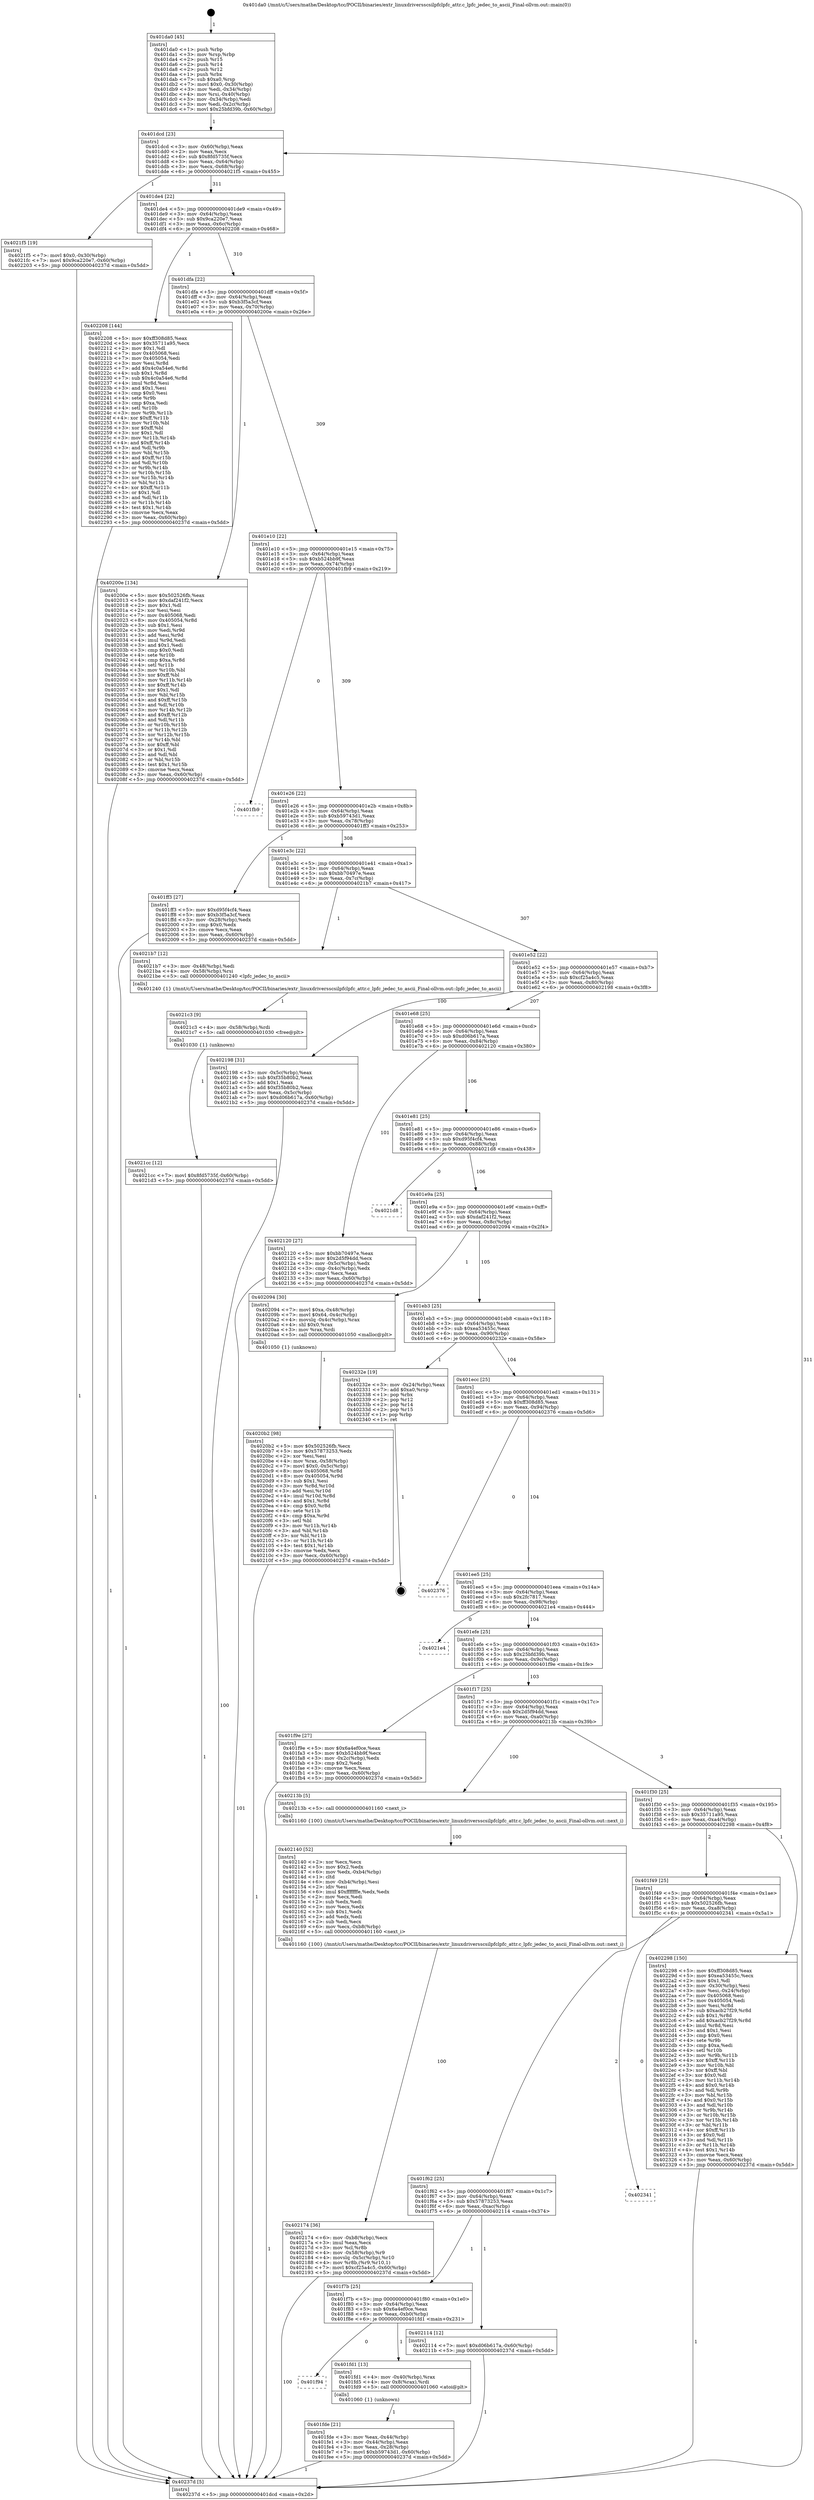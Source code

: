 digraph "0x401da0" {
  label = "0x401da0 (/mnt/c/Users/mathe/Desktop/tcc/POCII/binaries/extr_linuxdriversscsilpfclpfc_attr.c_lpfc_jedec_to_ascii_Final-ollvm.out::main(0))"
  labelloc = "t"
  node[shape=record]

  Entry [label="",width=0.3,height=0.3,shape=circle,fillcolor=black,style=filled]
  "0x401dcd" [label="{
     0x401dcd [23]\l
     | [instrs]\l
     &nbsp;&nbsp;0x401dcd \<+3\>: mov -0x60(%rbp),%eax\l
     &nbsp;&nbsp;0x401dd0 \<+2\>: mov %eax,%ecx\l
     &nbsp;&nbsp;0x401dd2 \<+6\>: sub $0x8fd5735f,%ecx\l
     &nbsp;&nbsp;0x401dd8 \<+3\>: mov %eax,-0x64(%rbp)\l
     &nbsp;&nbsp;0x401ddb \<+3\>: mov %ecx,-0x68(%rbp)\l
     &nbsp;&nbsp;0x401dde \<+6\>: je 00000000004021f5 \<main+0x455\>\l
  }"]
  "0x4021f5" [label="{
     0x4021f5 [19]\l
     | [instrs]\l
     &nbsp;&nbsp;0x4021f5 \<+7\>: movl $0x0,-0x30(%rbp)\l
     &nbsp;&nbsp;0x4021fc \<+7\>: movl $0x9ca220e7,-0x60(%rbp)\l
     &nbsp;&nbsp;0x402203 \<+5\>: jmp 000000000040237d \<main+0x5dd\>\l
  }"]
  "0x401de4" [label="{
     0x401de4 [22]\l
     | [instrs]\l
     &nbsp;&nbsp;0x401de4 \<+5\>: jmp 0000000000401de9 \<main+0x49\>\l
     &nbsp;&nbsp;0x401de9 \<+3\>: mov -0x64(%rbp),%eax\l
     &nbsp;&nbsp;0x401dec \<+5\>: sub $0x9ca220e7,%eax\l
     &nbsp;&nbsp;0x401df1 \<+3\>: mov %eax,-0x6c(%rbp)\l
     &nbsp;&nbsp;0x401df4 \<+6\>: je 0000000000402208 \<main+0x468\>\l
  }"]
  Exit [label="",width=0.3,height=0.3,shape=circle,fillcolor=black,style=filled,peripheries=2]
  "0x402208" [label="{
     0x402208 [144]\l
     | [instrs]\l
     &nbsp;&nbsp;0x402208 \<+5\>: mov $0xff308d85,%eax\l
     &nbsp;&nbsp;0x40220d \<+5\>: mov $0x35711a95,%ecx\l
     &nbsp;&nbsp;0x402212 \<+2\>: mov $0x1,%dl\l
     &nbsp;&nbsp;0x402214 \<+7\>: mov 0x405068,%esi\l
     &nbsp;&nbsp;0x40221b \<+7\>: mov 0x405054,%edi\l
     &nbsp;&nbsp;0x402222 \<+3\>: mov %esi,%r8d\l
     &nbsp;&nbsp;0x402225 \<+7\>: add $0x4c0a54e6,%r8d\l
     &nbsp;&nbsp;0x40222c \<+4\>: sub $0x1,%r8d\l
     &nbsp;&nbsp;0x402230 \<+7\>: sub $0x4c0a54e6,%r8d\l
     &nbsp;&nbsp;0x402237 \<+4\>: imul %r8d,%esi\l
     &nbsp;&nbsp;0x40223b \<+3\>: and $0x1,%esi\l
     &nbsp;&nbsp;0x40223e \<+3\>: cmp $0x0,%esi\l
     &nbsp;&nbsp;0x402241 \<+4\>: sete %r9b\l
     &nbsp;&nbsp;0x402245 \<+3\>: cmp $0xa,%edi\l
     &nbsp;&nbsp;0x402248 \<+4\>: setl %r10b\l
     &nbsp;&nbsp;0x40224c \<+3\>: mov %r9b,%r11b\l
     &nbsp;&nbsp;0x40224f \<+4\>: xor $0xff,%r11b\l
     &nbsp;&nbsp;0x402253 \<+3\>: mov %r10b,%bl\l
     &nbsp;&nbsp;0x402256 \<+3\>: xor $0xff,%bl\l
     &nbsp;&nbsp;0x402259 \<+3\>: xor $0x1,%dl\l
     &nbsp;&nbsp;0x40225c \<+3\>: mov %r11b,%r14b\l
     &nbsp;&nbsp;0x40225f \<+4\>: and $0xff,%r14b\l
     &nbsp;&nbsp;0x402263 \<+3\>: and %dl,%r9b\l
     &nbsp;&nbsp;0x402266 \<+3\>: mov %bl,%r15b\l
     &nbsp;&nbsp;0x402269 \<+4\>: and $0xff,%r15b\l
     &nbsp;&nbsp;0x40226d \<+3\>: and %dl,%r10b\l
     &nbsp;&nbsp;0x402270 \<+3\>: or %r9b,%r14b\l
     &nbsp;&nbsp;0x402273 \<+3\>: or %r10b,%r15b\l
     &nbsp;&nbsp;0x402276 \<+3\>: xor %r15b,%r14b\l
     &nbsp;&nbsp;0x402279 \<+3\>: or %bl,%r11b\l
     &nbsp;&nbsp;0x40227c \<+4\>: xor $0xff,%r11b\l
     &nbsp;&nbsp;0x402280 \<+3\>: or $0x1,%dl\l
     &nbsp;&nbsp;0x402283 \<+3\>: and %dl,%r11b\l
     &nbsp;&nbsp;0x402286 \<+3\>: or %r11b,%r14b\l
     &nbsp;&nbsp;0x402289 \<+4\>: test $0x1,%r14b\l
     &nbsp;&nbsp;0x40228d \<+3\>: cmovne %ecx,%eax\l
     &nbsp;&nbsp;0x402290 \<+3\>: mov %eax,-0x60(%rbp)\l
     &nbsp;&nbsp;0x402293 \<+5\>: jmp 000000000040237d \<main+0x5dd\>\l
  }"]
  "0x401dfa" [label="{
     0x401dfa [22]\l
     | [instrs]\l
     &nbsp;&nbsp;0x401dfa \<+5\>: jmp 0000000000401dff \<main+0x5f\>\l
     &nbsp;&nbsp;0x401dff \<+3\>: mov -0x64(%rbp),%eax\l
     &nbsp;&nbsp;0x401e02 \<+5\>: sub $0xb3f5a3cf,%eax\l
     &nbsp;&nbsp;0x401e07 \<+3\>: mov %eax,-0x70(%rbp)\l
     &nbsp;&nbsp;0x401e0a \<+6\>: je 000000000040200e \<main+0x26e\>\l
  }"]
  "0x4021cc" [label="{
     0x4021cc [12]\l
     | [instrs]\l
     &nbsp;&nbsp;0x4021cc \<+7\>: movl $0x8fd5735f,-0x60(%rbp)\l
     &nbsp;&nbsp;0x4021d3 \<+5\>: jmp 000000000040237d \<main+0x5dd\>\l
  }"]
  "0x40200e" [label="{
     0x40200e [134]\l
     | [instrs]\l
     &nbsp;&nbsp;0x40200e \<+5\>: mov $0x502526fb,%eax\l
     &nbsp;&nbsp;0x402013 \<+5\>: mov $0xdaf241f2,%ecx\l
     &nbsp;&nbsp;0x402018 \<+2\>: mov $0x1,%dl\l
     &nbsp;&nbsp;0x40201a \<+2\>: xor %esi,%esi\l
     &nbsp;&nbsp;0x40201c \<+7\>: mov 0x405068,%edi\l
     &nbsp;&nbsp;0x402023 \<+8\>: mov 0x405054,%r8d\l
     &nbsp;&nbsp;0x40202b \<+3\>: sub $0x1,%esi\l
     &nbsp;&nbsp;0x40202e \<+3\>: mov %edi,%r9d\l
     &nbsp;&nbsp;0x402031 \<+3\>: add %esi,%r9d\l
     &nbsp;&nbsp;0x402034 \<+4\>: imul %r9d,%edi\l
     &nbsp;&nbsp;0x402038 \<+3\>: and $0x1,%edi\l
     &nbsp;&nbsp;0x40203b \<+3\>: cmp $0x0,%edi\l
     &nbsp;&nbsp;0x40203e \<+4\>: sete %r10b\l
     &nbsp;&nbsp;0x402042 \<+4\>: cmp $0xa,%r8d\l
     &nbsp;&nbsp;0x402046 \<+4\>: setl %r11b\l
     &nbsp;&nbsp;0x40204a \<+3\>: mov %r10b,%bl\l
     &nbsp;&nbsp;0x40204d \<+3\>: xor $0xff,%bl\l
     &nbsp;&nbsp;0x402050 \<+3\>: mov %r11b,%r14b\l
     &nbsp;&nbsp;0x402053 \<+4\>: xor $0xff,%r14b\l
     &nbsp;&nbsp;0x402057 \<+3\>: xor $0x1,%dl\l
     &nbsp;&nbsp;0x40205a \<+3\>: mov %bl,%r15b\l
     &nbsp;&nbsp;0x40205d \<+4\>: and $0xff,%r15b\l
     &nbsp;&nbsp;0x402061 \<+3\>: and %dl,%r10b\l
     &nbsp;&nbsp;0x402064 \<+3\>: mov %r14b,%r12b\l
     &nbsp;&nbsp;0x402067 \<+4\>: and $0xff,%r12b\l
     &nbsp;&nbsp;0x40206b \<+3\>: and %dl,%r11b\l
     &nbsp;&nbsp;0x40206e \<+3\>: or %r10b,%r15b\l
     &nbsp;&nbsp;0x402071 \<+3\>: or %r11b,%r12b\l
     &nbsp;&nbsp;0x402074 \<+3\>: xor %r12b,%r15b\l
     &nbsp;&nbsp;0x402077 \<+3\>: or %r14b,%bl\l
     &nbsp;&nbsp;0x40207a \<+3\>: xor $0xff,%bl\l
     &nbsp;&nbsp;0x40207d \<+3\>: or $0x1,%dl\l
     &nbsp;&nbsp;0x402080 \<+2\>: and %dl,%bl\l
     &nbsp;&nbsp;0x402082 \<+3\>: or %bl,%r15b\l
     &nbsp;&nbsp;0x402085 \<+4\>: test $0x1,%r15b\l
     &nbsp;&nbsp;0x402089 \<+3\>: cmovne %ecx,%eax\l
     &nbsp;&nbsp;0x40208c \<+3\>: mov %eax,-0x60(%rbp)\l
     &nbsp;&nbsp;0x40208f \<+5\>: jmp 000000000040237d \<main+0x5dd\>\l
  }"]
  "0x401e10" [label="{
     0x401e10 [22]\l
     | [instrs]\l
     &nbsp;&nbsp;0x401e10 \<+5\>: jmp 0000000000401e15 \<main+0x75\>\l
     &nbsp;&nbsp;0x401e15 \<+3\>: mov -0x64(%rbp),%eax\l
     &nbsp;&nbsp;0x401e18 \<+5\>: sub $0xb524bb9f,%eax\l
     &nbsp;&nbsp;0x401e1d \<+3\>: mov %eax,-0x74(%rbp)\l
     &nbsp;&nbsp;0x401e20 \<+6\>: je 0000000000401fb9 \<main+0x219\>\l
  }"]
  "0x4021c3" [label="{
     0x4021c3 [9]\l
     | [instrs]\l
     &nbsp;&nbsp;0x4021c3 \<+4\>: mov -0x58(%rbp),%rdi\l
     &nbsp;&nbsp;0x4021c7 \<+5\>: call 0000000000401030 \<free@plt\>\l
     | [calls]\l
     &nbsp;&nbsp;0x401030 \{1\} (unknown)\l
  }"]
  "0x401fb9" [label="{
     0x401fb9\l
  }", style=dashed]
  "0x401e26" [label="{
     0x401e26 [22]\l
     | [instrs]\l
     &nbsp;&nbsp;0x401e26 \<+5\>: jmp 0000000000401e2b \<main+0x8b\>\l
     &nbsp;&nbsp;0x401e2b \<+3\>: mov -0x64(%rbp),%eax\l
     &nbsp;&nbsp;0x401e2e \<+5\>: sub $0xb59743d1,%eax\l
     &nbsp;&nbsp;0x401e33 \<+3\>: mov %eax,-0x78(%rbp)\l
     &nbsp;&nbsp;0x401e36 \<+6\>: je 0000000000401ff3 \<main+0x253\>\l
  }"]
  "0x402174" [label="{
     0x402174 [36]\l
     | [instrs]\l
     &nbsp;&nbsp;0x402174 \<+6\>: mov -0xb8(%rbp),%ecx\l
     &nbsp;&nbsp;0x40217a \<+3\>: imul %eax,%ecx\l
     &nbsp;&nbsp;0x40217d \<+3\>: mov %cl,%r8b\l
     &nbsp;&nbsp;0x402180 \<+4\>: mov -0x58(%rbp),%r9\l
     &nbsp;&nbsp;0x402184 \<+4\>: movslq -0x5c(%rbp),%r10\l
     &nbsp;&nbsp;0x402188 \<+4\>: mov %r8b,(%r9,%r10,1)\l
     &nbsp;&nbsp;0x40218c \<+7\>: movl $0xcf25a4c5,-0x60(%rbp)\l
     &nbsp;&nbsp;0x402193 \<+5\>: jmp 000000000040237d \<main+0x5dd\>\l
  }"]
  "0x401ff3" [label="{
     0x401ff3 [27]\l
     | [instrs]\l
     &nbsp;&nbsp;0x401ff3 \<+5\>: mov $0xd95f4cf4,%eax\l
     &nbsp;&nbsp;0x401ff8 \<+5\>: mov $0xb3f5a3cf,%ecx\l
     &nbsp;&nbsp;0x401ffd \<+3\>: mov -0x28(%rbp),%edx\l
     &nbsp;&nbsp;0x402000 \<+3\>: cmp $0x0,%edx\l
     &nbsp;&nbsp;0x402003 \<+3\>: cmove %ecx,%eax\l
     &nbsp;&nbsp;0x402006 \<+3\>: mov %eax,-0x60(%rbp)\l
     &nbsp;&nbsp;0x402009 \<+5\>: jmp 000000000040237d \<main+0x5dd\>\l
  }"]
  "0x401e3c" [label="{
     0x401e3c [22]\l
     | [instrs]\l
     &nbsp;&nbsp;0x401e3c \<+5\>: jmp 0000000000401e41 \<main+0xa1\>\l
     &nbsp;&nbsp;0x401e41 \<+3\>: mov -0x64(%rbp),%eax\l
     &nbsp;&nbsp;0x401e44 \<+5\>: sub $0xbb70497e,%eax\l
     &nbsp;&nbsp;0x401e49 \<+3\>: mov %eax,-0x7c(%rbp)\l
     &nbsp;&nbsp;0x401e4c \<+6\>: je 00000000004021b7 \<main+0x417\>\l
  }"]
  "0x402140" [label="{
     0x402140 [52]\l
     | [instrs]\l
     &nbsp;&nbsp;0x402140 \<+2\>: xor %ecx,%ecx\l
     &nbsp;&nbsp;0x402142 \<+5\>: mov $0x2,%edx\l
     &nbsp;&nbsp;0x402147 \<+6\>: mov %edx,-0xb4(%rbp)\l
     &nbsp;&nbsp;0x40214d \<+1\>: cltd\l
     &nbsp;&nbsp;0x40214e \<+6\>: mov -0xb4(%rbp),%esi\l
     &nbsp;&nbsp;0x402154 \<+2\>: idiv %esi\l
     &nbsp;&nbsp;0x402156 \<+6\>: imul $0xfffffffe,%edx,%edx\l
     &nbsp;&nbsp;0x40215c \<+2\>: mov %ecx,%edi\l
     &nbsp;&nbsp;0x40215e \<+2\>: sub %edx,%edi\l
     &nbsp;&nbsp;0x402160 \<+2\>: mov %ecx,%edx\l
     &nbsp;&nbsp;0x402162 \<+3\>: sub $0x1,%edx\l
     &nbsp;&nbsp;0x402165 \<+2\>: add %edx,%edi\l
     &nbsp;&nbsp;0x402167 \<+2\>: sub %edi,%ecx\l
     &nbsp;&nbsp;0x402169 \<+6\>: mov %ecx,-0xb8(%rbp)\l
     &nbsp;&nbsp;0x40216f \<+5\>: call 0000000000401160 \<next_i\>\l
     | [calls]\l
     &nbsp;&nbsp;0x401160 \{100\} (/mnt/c/Users/mathe/Desktop/tcc/POCII/binaries/extr_linuxdriversscsilpfclpfc_attr.c_lpfc_jedec_to_ascii_Final-ollvm.out::next_i)\l
  }"]
  "0x4021b7" [label="{
     0x4021b7 [12]\l
     | [instrs]\l
     &nbsp;&nbsp;0x4021b7 \<+3\>: mov -0x48(%rbp),%edi\l
     &nbsp;&nbsp;0x4021ba \<+4\>: mov -0x58(%rbp),%rsi\l
     &nbsp;&nbsp;0x4021be \<+5\>: call 0000000000401240 \<lpfc_jedec_to_ascii\>\l
     | [calls]\l
     &nbsp;&nbsp;0x401240 \{1\} (/mnt/c/Users/mathe/Desktop/tcc/POCII/binaries/extr_linuxdriversscsilpfclpfc_attr.c_lpfc_jedec_to_ascii_Final-ollvm.out::lpfc_jedec_to_ascii)\l
  }"]
  "0x401e52" [label="{
     0x401e52 [22]\l
     | [instrs]\l
     &nbsp;&nbsp;0x401e52 \<+5\>: jmp 0000000000401e57 \<main+0xb7\>\l
     &nbsp;&nbsp;0x401e57 \<+3\>: mov -0x64(%rbp),%eax\l
     &nbsp;&nbsp;0x401e5a \<+5\>: sub $0xcf25a4c5,%eax\l
     &nbsp;&nbsp;0x401e5f \<+3\>: mov %eax,-0x80(%rbp)\l
     &nbsp;&nbsp;0x401e62 \<+6\>: je 0000000000402198 \<main+0x3f8\>\l
  }"]
  "0x4020b2" [label="{
     0x4020b2 [98]\l
     | [instrs]\l
     &nbsp;&nbsp;0x4020b2 \<+5\>: mov $0x502526fb,%ecx\l
     &nbsp;&nbsp;0x4020b7 \<+5\>: mov $0x57873253,%edx\l
     &nbsp;&nbsp;0x4020bc \<+2\>: xor %esi,%esi\l
     &nbsp;&nbsp;0x4020be \<+4\>: mov %rax,-0x58(%rbp)\l
     &nbsp;&nbsp;0x4020c2 \<+7\>: movl $0x0,-0x5c(%rbp)\l
     &nbsp;&nbsp;0x4020c9 \<+8\>: mov 0x405068,%r8d\l
     &nbsp;&nbsp;0x4020d1 \<+8\>: mov 0x405054,%r9d\l
     &nbsp;&nbsp;0x4020d9 \<+3\>: sub $0x1,%esi\l
     &nbsp;&nbsp;0x4020dc \<+3\>: mov %r8d,%r10d\l
     &nbsp;&nbsp;0x4020df \<+3\>: add %esi,%r10d\l
     &nbsp;&nbsp;0x4020e2 \<+4\>: imul %r10d,%r8d\l
     &nbsp;&nbsp;0x4020e6 \<+4\>: and $0x1,%r8d\l
     &nbsp;&nbsp;0x4020ea \<+4\>: cmp $0x0,%r8d\l
     &nbsp;&nbsp;0x4020ee \<+4\>: sete %r11b\l
     &nbsp;&nbsp;0x4020f2 \<+4\>: cmp $0xa,%r9d\l
     &nbsp;&nbsp;0x4020f6 \<+3\>: setl %bl\l
     &nbsp;&nbsp;0x4020f9 \<+3\>: mov %r11b,%r14b\l
     &nbsp;&nbsp;0x4020fc \<+3\>: and %bl,%r14b\l
     &nbsp;&nbsp;0x4020ff \<+3\>: xor %bl,%r11b\l
     &nbsp;&nbsp;0x402102 \<+3\>: or %r11b,%r14b\l
     &nbsp;&nbsp;0x402105 \<+4\>: test $0x1,%r14b\l
     &nbsp;&nbsp;0x402109 \<+3\>: cmovne %edx,%ecx\l
     &nbsp;&nbsp;0x40210c \<+3\>: mov %ecx,-0x60(%rbp)\l
     &nbsp;&nbsp;0x40210f \<+5\>: jmp 000000000040237d \<main+0x5dd\>\l
  }"]
  "0x402198" [label="{
     0x402198 [31]\l
     | [instrs]\l
     &nbsp;&nbsp;0x402198 \<+3\>: mov -0x5c(%rbp),%eax\l
     &nbsp;&nbsp;0x40219b \<+5\>: sub $0xf35b80b2,%eax\l
     &nbsp;&nbsp;0x4021a0 \<+3\>: add $0x1,%eax\l
     &nbsp;&nbsp;0x4021a3 \<+5\>: add $0xf35b80b2,%eax\l
     &nbsp;&nbsp;0x4021a8 \<+3\>: mov %eax,-0x5c(%rbp)\l
     &nbsp;&nbsp;0x4021ab \<+7\>: movl $0xd06b617a,-0x60(%rbp)\l
     &nbsp;&nbsp;0x4021b2 \<+5\>: jmp 000000000040237d \<main+0x5dd\>\l
  }"]
  "0x401e68" [label="{
     0x401e68 [25]\l
     | [instrs]\l
     &nbsp;&nbsp;0x401e68 \<+5\>: jmp 0000000000401e6d \<main+0xcd\>\l
     &nbsp;&nbsp;0x401e6d \<+3\>: mov -0x64(%rbp),%eax\l
     &nbsp;&nbsp;0x401e70 \<+5\>: sub $0xd06b617a,%eax\l
     &nbsp;&nbsp;0x401e75 \<+6\>: mov %eax,-0x84(%rbp)\l
     &nbsp;&nbsp;0x401e7b \<+6\>: je 0000000000402120 \<main+0x380\>\l
  }"]
  "0x401fde" [label="{
     0x401fde [21]\l
     | [instrs]\l
     &nbsp;&nbsp;0x401fde \<+3\>: mov %eax,-0x44(%rbp)\l
     &nbsp;&nbsp;0x401fe1 \<+3\>: mov -0x44(%rbp),%eax\l
     &nbsp;&nbsp;0x401fe4 \<+3\>: mov %eax,-0x28(%rbp)\l
     &nbsp;&nbsp;0x401fe7 \<+7\>: movl $0xb59743d1,-0x60(%rbp)\l
     &nbsp;&nbsp;0x401fee \<+5\>: jmp 000000000040237d \<main+0x5dd\>\l
  }"]
  "0x402120" [label="{
     0x402120 [27]\l
     | [instrs]\l
     &nbsp;&nbsp;0x402120 \<+5\>: mov $0xbb70497e,%eax\l
     &nbsp;&nbsp;0x402125 \<+5\>: mov $0x2d5f94dd,%ecx\l
     &nbsp;&nbsp;0x40212a \<+3\>: mov -0x5c(%rbp),%edx\l
     &nbsp;&nbsp;0x40212d \<+3\>: cmp -0x4c(%rbp),%edx\l
     &nbsp;&nbsp;0x402130 \<+3\>: cmovl %ecx,%eax\l
     &nbsp;&nbsp;0x402133 \<+3\>: mov %eax,-0x60(%rbp)\l
     &nbsp;&nbsp;0x402136 \<+5\>: jmp 000000000040237d \<main+0x5dd\>\l
  }"]
  "0x401e81" [label="{
     0x401e81 [25]\l
     | [instrs]\l
     &nbsp;&nbsp;0x401e81 \<+5\>: jmp 0000000000401e86 \<main+0xe6\>\l
     &nbsp;&nbsp;0x401e86 \<+3\>: mov -0x64(%rbp),%eax\l
     &nbsp;&nbsp;0x401e89 \<+5\>: sub $0xd95f4cf4,%eax\l
     &nbsp;&nbsp;0x401e8e \<+6\>: mov %eax,-0x88(%rbp)\l
     &nbsp;&nbsp;0x401e94 \<+6\>: je 00000000004021d8 \<main+0x438\>\l
  }"]
  "0x401f94" [label="{
     0x401f94\l
  }", style=dashed]
  "0x4021d8" [label="{
     0x4021d8\l
  }", style=dashed]
  "0x401e9a" [label="{
     0x401e9a [25]\l
     | [instrs]\l
     &nbsp;&nbsp;0x401e9a \<+5\>: jmp 0000000000401e9f \<main+0xff\>\l
     &nbsp;&nbsp;0x401e9f \<+3\>: mov -0x64(%rbp),%eax\l
     &nbsp;&nbsp;0x401ea2 \<+5\>: sub $0xdaf241f2,%eax\l
     &nbsp;&nbsp;0x401ea7 \<+6\>: mov %eax,-0x8c(%rbp)\l
     &nbsp;&nbsp;0x401ead \<+6\>: je 0000000000402094 \<main+0x2f4\>\l
  }"]
  "0x401fd1" [label="{
     0x401fd1 [13]\l
     | [instrs]\l
     &nbsp;&nbsp;0x401fd1 \<+4\>: mov -0x40(%rbp),%rax\l
     &nbsp;&nbsp;0x401fd5 \<+4\>: mov 0x8(%rax),%rdi\l
     &nbsp;&nbsp;0x401fd9 \<+5\>: call 0000000000401060 \<atoi@plt\>\l
     | [calls]\l
     &nbsp;&nbsp;0x401060 \{1\} (unknown)\l
  }"]
  "0x402094" [label="{
     0x402094 [30]\l
     | [instrs]\l
     &nbsp;&nbsp;0x402094 \<+7\>: movl $0xa,-0x48(%rbp)\l
     &nbsp;&nbsp;0x40209b \<+7\>: movl $0x64,-0x4c(%rbp)\l
     &nbsp;&nbsp;0x4020a2 \<+4\>: movslq -0x4c(%rbp),%rax\l
     &nbsp;&nbsp;0x4020a6 \<+4\>: shl $0x0,%rax\l
     &nbsp;&nbsp;0x4020aa \<+3\>: mov %rax,%rdi\l
     &nbsp;&nbsp;0x4020ad \<+5\>: call 0000000000401050 \<malloc@plt\>\l
     | [calls]\l
     &nbsp;&nbsp;0x401050 \{1\} (unknown)\l
  }"]
  "0x401eb3" [label="{
     0x401eb3 [25]\l
     | [instrs]\l
     &nbsp;&nbsp;0x401eb3 \<+5\>: jmp 0000000000401eb8 \<main+0x118\>\l
     &nbsp;&nbsp;0x401eb8 \<+3\>: mov -0x64(%rbp),%eax\l
     &nbsp;&nbsp;0x401ebb \<+5\>: sub $0xea53455c,%eax\l
     &nbsp;&nbsp;0x401ec0 \<+6\>: mov %eax,-0x90(%rbp)\l
     &nbsp;&nbsp;0x401ec6 \<+6\>: je 000000000040232e \<main+0x58e\>\l
  }"]
  "0x401f7b" [label="{
     0x401f7b [25]\l
     | [instrs]\l
     &nbsp;&nbsp;0x401f7b \<+5\>: jmp 0000000000401f80 \<main+0x1e0\>\l
     &nbsp;&nbsp;0x401f80 \<+3\>: mov -0x64(%rbp),%eax\l
     &nbsp;&nbsp;0x401f83 \<+5\>: sub $0x6a4ef0ce,%eax\l
     &nbsp;&nbsp;0x401f88 \<+6\>: mov %eax,-0xb0(%rbp)\l
     &nbsp;&nbsp;0x401f8e \<+6\>: je 0000000000401fd1 \<main+0x231\>\l
  }"]
  "0x40232e" [label="{
     0x40232e [19]\l
     | [instrs]\l
     &nbsp;&nbsp;0x40232e \<+3\>: mov -0x24(%rbp),%eax\l
     &nbsp;&nbsp;0x402331 \<+7\>: add $0xa0,%rsp\l
     &nbsp;&nbsp;0x402338 \<+1\>: pop %rbx\l
     &nbsp;&nbsp;0x402339 \<+2\>: pop %r12\l
     &nbsp;&nbsp;0x40233b \<+2\>: pop %r14\l
     &nbsp;&nbsp;0x40233d \<+2\>: pop %r15\l
     &nbsp;&nbsp;0x40233f \<+1\>: pop %rbp\l
     &nbsp;&nbsp;0x402340 \<+1\>: ret\l
  }"]
  "0x401ecc" [label="{
     0x401ecc [25]\l
     | [instrs]\l
     &nbsp;&nbsp;0x401ecc \<+5\>: jmp 0000000000401ed1 \<main+0x131\>\l
     &nbsp;&nbsp;0x401ed1 \<+3\>: mov -0x64(%rbp),%eax\l
     &nbsp;&nbsp;0x401ed4 \<+5\>: sub $0xff308d85,%eax\l
     &nbsp;&nbsp;0x401ed9 \<+6\>: mov %eax,-0x94(%rbp)\l
     &nbsp;&nbsp;0x401edf \<+6\>: je 0000000000402376 \<main+0x5d6\>\l
  }"]
  "0x402114" [label="{
     0x402114 [12]\l
     | [instrs]\l
     &nbsp;&nbsp;0x402114 \<+7\>: movl $0xd06b617a,-0x60(%rbp)\l
     &nbsp;&nbsp;0x40211b \<+5\>: jmp 000000000040237d \<main+0x5dd\>\l
  }"]
  "0x402376" [label="{
     0x402376\l
  }", style=dashed]
  "0x401ee5" [label="{
     0x401ee5 [25]\l
     | [instrs]\l
     &nbsp;&nbsp;0x401ee5 \<+5\>: jmp 0000000000401eea \<main+0x14a\>\l
     &nbsp;&nbsp;0x401eea \<+3\>: mov -0x64(%rbp),%eax\l
     &nbsp;&nbsp;0x401eed \<+5\>: sub $0x2fc7817,%eax\l
     &nbsp;&nbsp;0x401ef2 \<+6\>: mov %eax,-0x98(%rbp)\l
     &nbsp;&nbsp;0x401ef8 \<+6\>: je 00000000004021e4 \<main+0x444\>\l
  }"]
  "0x401f62" [label="{
     0x401f62 [25]\l
     | [instrs]\l
     &nbsp;&nbsp;0x401f62 \<+5\>: jmp 0000000000401f67 \<main+0x1c7\>\l
     &nbsp;&nbsp;0x401f67 \<+3\>: mov -0x64(%rbp),%eax\l
     &nbsp;&nbsp;0x401f6a \<+5\>: sub $0x57873253,%eax\l
     &nbsp;&nbsp;0x401f6f \<+6\>: mov %eax,-0xac(%rbp)\l
     &nbsp;&nbsp;0x401f75 \<+6\>: je 0000000000402114 \<main+0x374\>\l
  }"]
  "0x4021e4" [label="{
     0x4021e4\l
  }", style=dashed]
  "0x401efe" [label="{
     0x401efe [25]\l
     | [instrs]\l
     &nbsp;&nbsp;0x401efe \<+5\>: jmp 0000000000401f03 \<main+0x163\>\l
     &nbsp;&nbsp;0x401f03 \<+3\>: mov -0x64(%rbp),%eax\l
     &nbsp;&nbsp;0x401f06 \<+5\>: sub $0x25bfd39b,%eax\l
     &nbsp;&nbsp;0x401f0b \<+6\>: mov %eax,-0x9c(%rbp)\l
     &nbsp;&nbsp;0x401f11 \<+6\>: je 0000000000401f9e \<main+0x1fe\>\l
  }"]
  "0x402341" [label="{
     0x402341\l
  }", style=dashed]
  "0x401f9e" [label="{
     0x401f9e [27]\l
     | [instrs]\l
     &nbsp;&nbsp;0x401f9e \<+5\>: mov $0x6a4ef0ce,%eax\l
     &nbsp;&nbsp;0x401fa3 \<+5\>: mov $0xb524bb9f,%ecx\l
     &nbsp;&nbsp;0x401fa8 \<+3\>: mov -0x2c(%rbp),%edx\l
     &nbsp;&nbsp;0x401fab \<+3\>: cmp $0x2,%edx\l
     &nbsp;&nbsp;0x401fae \<+3\>: cmovne %ecx,%eax\l
     &nbsp;&nbsp;0x401fb1 \<+3\>: mov %eax,-0x60(%rbp)\l
     &nbsp;&nbsp;0x401fb4 \<+5\>: jmp 000000000040237d \<main+0x5dd\>\l
  }"]
  "0x401f17" [label="{
     0x401f17 [25]\l
     | [instrs]\l
     &nbsp;&nbsp;0x401f17 \<+5\>: jmp 0000000000401f1c \<main+0x17c\>\l
     &nbsp;&nbsp;0x401f1c \<+3\>: mov -0x64(%rbp),%eax\l
     &nbsp;&nbsp;0x401f1f \<+5\>: sub $0x2d5f94dd,%eax\l
     &nbsp;&nbsp;0x401f24 \<+6\>: mov %eax,-0xa0(%rbp)\l
     &nbsp;&nbsp;0x401f2a \<+6\>: je 000000000040213b \<main+0x39b\>\l
  }"]
  "0x40237d" [label="{
     0x40237d [5]\l
     | [instrs]\l
     &nbsp;&nbsp;0x40237d \<+5\>: jmp 0000000000401dcd \<main+0x2d\>\l
  }"]
  "0x401da0" [label="{
     0x401da0 [45]\l
     | [instrs]\l
     &nbsp;&nbsp;0x401da0 \<+1\>: push %rbp\l
     &nbsp;&nbsp;0x401da1 \<+3\>: mov %rsp,%rbp\l
     &nbsp;&nbsp;0x401da4 \<+2\>: push %r15\l
     &nbsp;&nbsp;0x401da6 \<+2\>: push %r14\l
     &nbsp;&nbsp;0x401da8 \<+2\>: push %r12\l
     &nbsp;&nbsp;0x401daa \<+1\>: push %rbx\l
     &nbsp;&nbsp;0x401dab \<+7\>: sub $0xa0,%rsp\l
     &nbsp;&nbsp;0x401db2 \<+7\>: movl $0x0,-0x30(%rbp)\l
     &nbsp;&nbsp;0x401db9 \<+3\>: mov %edi,-0x34(%rbp)\l
     &nbsp;&nbsp;0x401dbc \<+4\>: mov %rsi,-0x40(%rbp)\l
     &nbsp;&nbsp;0x401dc0 \<+3\>: mov -0x34(%rbp),%edi\l
     &nbsp;&nbsp;0x401dc3 \<+3\>: mov %edi,-0x2c(%rbp)\l
     &nbsp;&nbsp;0x401dc6 \<+7\>: movl $0x25bfd39b,-0x60(%rbp)\l
  }"]
  "0x401f49" [label="{
     0x401f49 [25]\l
     | [instrs]\l
     &nbsp;&nbsp;0x401f49 \<+5\>: jmp 0000000000401f4e \<main+0x1ae\>\l
     &nbsp;&nbsp;0x401f4e \<+3\>: mov -0x64(%rbp),%eax\l
     &nbsp;&nbsp;0x401f51 \<+5\>: sub $0x502526fb,%eax\l
     &nbsp;&nbsp;0x401f56 \<+6\>: mov %eax,-0xa8(%rbp)\l
     &nbsp;&nbsp;0x401f5c \<+6\>: je 0000000000402341 \<main+0x5a1\>\l
  }"]
  "0x40213b" [label="{
     0x40213b [5]\l
     | [instrs]\l
     &nbsp;&nbsp;0x40213b \<+5\>: call 0000000000401160 \<next_i\>\l
     | [calls]\l
     &nbsp;&nbsp;0x401160 \{100\} (/mnt/c/Users/mathe/Desktop/tcc/POCII/binaries/extr_linuxdriversscsilpfclpfc_attr.c_lpfc_jedec_to_ascii_Final-ollvm.out::next_i)\l
  }"]
  "0x401f30" [label="{
     0x401f30 [25]\l
     | [instrs]\l
     &nbsp;&nbsp;0x401f30 \<+5\>: jmp 0000000000401f35 \<main+0x195\>\l
     &nbsp;&nbsp;0x401f35 \<+3\>: mov -0x64(%rbp),%eax\l
     &nbsp;&nbsp;0x401f38 \<+5\>: sub $0x35711a95,%eax\l
     &nbsp;&nbsp;0x401f3d \<+6\>: mov %eax,-0xa4(%rbp)\l
     &nbsp;&nbsp;0x401f43 \<+6\>: je 0000000000402298 \<main+0x4f8\>\l
  }"]
  "0x402298" [label="{
     0x402298 [150]\l
     | [instrs]\l
     &nbsp;&nbsp;0x402298 \<+5\>: mov $0xff308d85,%eax\l
     &nbsp;&nbsp;0x40229d \<+5\>: mov $0xea53455c,%ecx\l
     &nbsp;&nbsp;0x4022a2 \<+2\>: mov $0x1,%dl\l
     &nbsp;&nbsp;0x4022a4 \<+3\>: mov -0x30(%rbp),%esi\l
     &nbsp;&nbsp;0x4022a7 \<+3\>: mov %esi,-0x24(%rbp)\l
     &nbsp;&nbsp;0x4022aa \<+7\>: mov 0x405068,%esi\l
     &nbsp;&nbsp;0x4022b1 \<+7\>: mov 0x405054,%edi\l
     &nbsp;&nbsp;0x4022b8 \<+3\>: mov %esi,%r8d\l
     &nbsp;&nbsp;0x4022bb \<+7\>: sub $0xacb27f29,%r8d\l
     &nbsp;&nbsp;0x4022c2 \<+4\>: sub $0x1,%r8d\l
     &nbsp;&nbsp;0x4022c6 \<+7\>: add $0xacb27f29,%r8d\l
     &nbsp;&nbsp;0x4022cd \<+4\>: imul %r8d,%esi\l
     &nbsp;&nbsp;0x4022d1 \<+3\>: and $0x1,%esi\l
     &nbsp;&nbsp;0x4022d4 \<+3\>: cmp $0x0,%esi\l
     &nbsp;&nbsp;0x4022d7 \<+4\>: sete %r9b\l
     &nbsp;&nbsp;0x4022db \<+3\>: cmp $0xa,%edi\l
     &nbsp;&nbsp;0x4022de \<+4\>: setl %r10b\l
     &nbsp;&nbsp;0x4022e2 \<+3\>: mov %r9b,%r11b\l
     &nbsp;&nbsp;0x4022e5 \<+4\>: xor $0xff,%r11b\l
     &nbsp;&nbsp;0x4022e9 \<+3\>: mov %r10b,%bl\l
     &nbsp;&nbsp;0x4022ec \<+3\>: xor $0xff,%bl\l
     &nbsp;&nbsp;0x4022ef \<+3\>: xor $0x0,%dl\l
     &nbsp;&nbsp;0x4022f2 \<+3\>: mov %r11b,%r14b\l
     &nbsp;&nbsp;0x4022f5 \<+4\>: and $0x0,%r14b\l
     &nbsp;&nbsp;0x4022f9 \<+3\>: and %dl,%r9b\l
     &nbsp;&nbsp;0x4022fc \<+3\>: mov %bl,%r15b\l
     &nbsp;&nbsp;0x4022ff \<+4\>: and $0x0,%r15b\l
     &nbsp;&nbsp;0x402303 \<+3\>: and %dl,%r10b\l
     &nbsp;&nbsp;0x402306 \<+3\>: or %r9b,%r14b\l
     &nbsp;&nbsp;0x402309 \<+3\>: or %r10b,%r15b\l
     &nbsp;&nbsp;0x40230c \<+3\>: xor %r15b,%r14b\l
     &nbsp;&nbsp;0x40230f \<+3\>: or %bl,%r11b\l
     &nbsp;&nbsp;0x402312 \<+4\>: xor $0xff,%r11b\l
     &nbsp;&nbsp;0x402316 \<+3\>: or $0x0,%dl\l
     &nbsp;&nbsp;0x402319 \<+3\>: and %dl,%r11b\l
     &nbsp;&nbsp;0x40231c \<+3\>: or %r11b,%r14b\l
     &nbsp;&nbsp;0x40231f \<+4\>: test $0x1,%r14b\l
     &nbsp;&nbsp;0x402323 \<+3\>: cmovne %ecx,%eax\l
     &nbsp;&nbsp;0x402326 \<+3\>: mov %eax,-0x60(%rbp)\l
     &nbsp;&nbsp;0x402329 \<+5\>: jmp 000000000040237d \<main+0x5dd\>\l
  }"]
  Entry -> "0x401da0" [label=" 1"]
  "0x401dcd" -> "0x4021f5" [label=" 1"]
  "0x401dcd" -> "0x401de4" [label=" 311"]
  "0x40232e" -> Exit [label=" 1"]
  "0x401de4" -> "0x402208" [label=" 1"]
  "0x401de4" -> "0x401dfa" [label=" 310"]
  "0x402298" -> "0x40237d" [label=" 1"]
  "0x401dfa" -> "0x40200e" [label=" 1"]
  "0x401dfa" -> "0x401e10" [label=" 309"]
  "0x402208" -> "0x40237d" [label=" 1"]
  "0x401e10" -> "0x401fb9" [label=" 0"]
  "0x401e10" -> "0x401e26" [label=" 309"]
  "0x4021f5" -> "0x40237d" [label=" 1"]
  "0x401e26" -> "0x401ff3" [label=" 1"]
  "0x401e26" -> "0x401e3c" [label=" 308"]
  "0x4021cc" -> "0x40237d" [label=" 1"]
  "0x401e3c" -> "0x4021b7" [label=" 1"]
  "0x401e3c" -> "0x401e52" [label=" 307"]
  "0x4021c3" -> "0x4021cc" [label=" 1"]
  "0x401e52" -> "0x402198" [label=" 100"]
  "0x401e52" -> "0x401e68" [label=" 207"]
  "0x4021b7" -> "0x4021c3" [label=" 1"]
  "0x401e68" -> "0x402120" [label=" 101"]
  "0x401e68" -> "0x401e81" [label=" 106"]
  "0x402198" -> "0x40237d" [label=" 100"]
  "0x401e81" -> "0x4021d8" [label=" 0"]
  "0x401e81" -> "0x401e9a" [label=" 106"]
  "0x402174" -> "0x40237d" [label=" 100"]
  "0x401e9a" -> "0x402094" [label=" 1"]
  "0x401e9a" -> "0x401eb3" [label=" 105"]
  "0x402140" -> "0x402174" [label=" 100"]
  "0x401eb3" -> "0x40232e" [label=" 1"]
  "0x401eb3" -> "0x401ecc" [label=" 104"]
  "0x402120" -> "0x40237d" [label=" 101"]
  "0x401ecc" -> "0x402376" [label=" 0"]
  "0x401ecc" -> "0x401ee5" [label=" 104"]
  "0x402114" -> "0x40237d" [label=" 1"]
  "0x401ee5" -> "0x4021e4" [label=" 0"]
  "0x401ee5" -> "0x401efe" [label=" 104"]
  "0x402094" -> "0x4020b2" [label=" 1"]
  "0x401efe" -> "0x401f9e" [label=" 1"]
  "0x401efe" -> "0x401f17" [label=" 103"]
  "0x401f9e" -> "0x40237d" [label=" 1"]
  "0x401da0" -> "0x401dcd" [label=" 1"]
  "0x40237d" -> "0x401dcd" [label=" 311"]
  "0x40200e" -> "0x40237d" [label=" 1"]
  "0x401f17" -> "0x40213b" [label=" 100"]
  "0x401f17" -> "0x401f30" [label=" 3"]
  "0x401fde" -> "0x40237d" [label=" 1"]
  "0x401f30" -> "0x402298" [label=" 1"]
  "0x401f30" -> "0x401f49" [label=" 2"]
  "0x401ff3" -> "0x40237d" [label=" 1"]
  "0x401f49" -> "0x402341" [label=" 0"]
  "0x401f49" -> "0x401f62" [label=" 2"]
  "0x4020b2" -> "0x40237d" [label=" 1"]
  "0x401f62" -> "0x402114" [label=" 1"]
  "0x401f62" -> "0x401f7b" [label=" 1"]
  "0x40213b" -> "0x402140" [label=" 100"]
  "0x401f7b" -> "0x401fd1" [label=" 1"]
  "0x401f7b" -> "0x401f94" [label=" 0"]
  "0x401fd1" -> "0x401fde" [label=" 1"]
}
